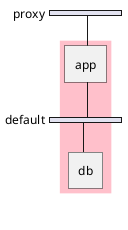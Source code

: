 {
  "sha1": "pvks2oyiq8a9moppk0616nam21vuzug",
  "insertion": {
    "when": "2024-06-04T17:28:41.775Z",
    "url": "http://alphadoc.plantuml.com/doc/dokuwiki/en/nwdiag-issues",
    "user": "plantuml@gmail.com"
  }
}
@startuml
nwdiag {

    network proxy {
        app;
    }

    network default {
    	app;
        db;
    }
    
    group {
      color = "pink";
      app;
      db;
    }

}
@enduml
